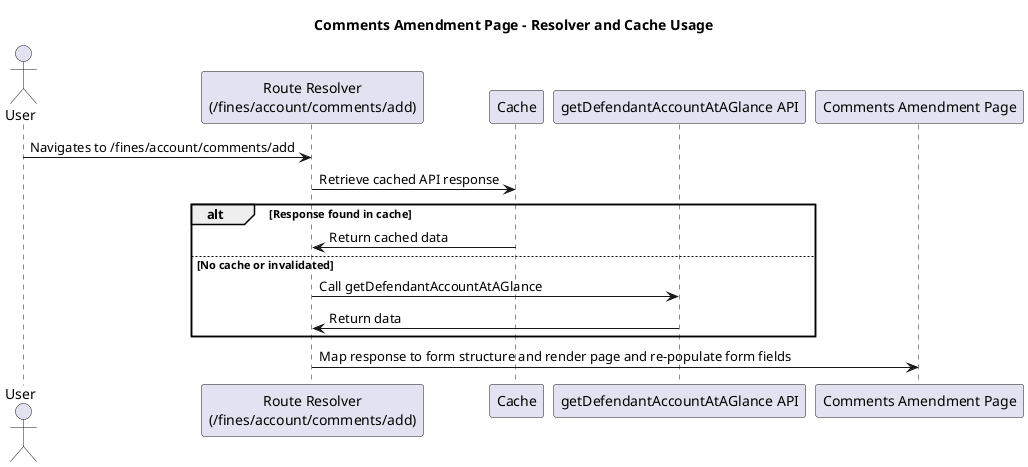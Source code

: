 @startuml
title Comments Amendment Page - Resolver and Cache Usage

actor User
participant "Route Resolver\n(/fines/account/comments/add)" as Resolver
participant "Cache"
participant "getDefendantAccountAtAGlance API" as API
participant "Comments Amendment Page" as Page

User -> Resolver : Navigates to /fines/account/comments/add
Resolver -> Cache : Retrieve cached API response

alt Response found in cache
    Cache -> Resolver : Return cached data
else No cache or invalidated
    Resolver -> API : Call getDefendantAccountAtAGlance
    API -> Resolver : Return data
end

Resolver -> Page : Map response to form structure and render page and re-populate form fields
@enduml